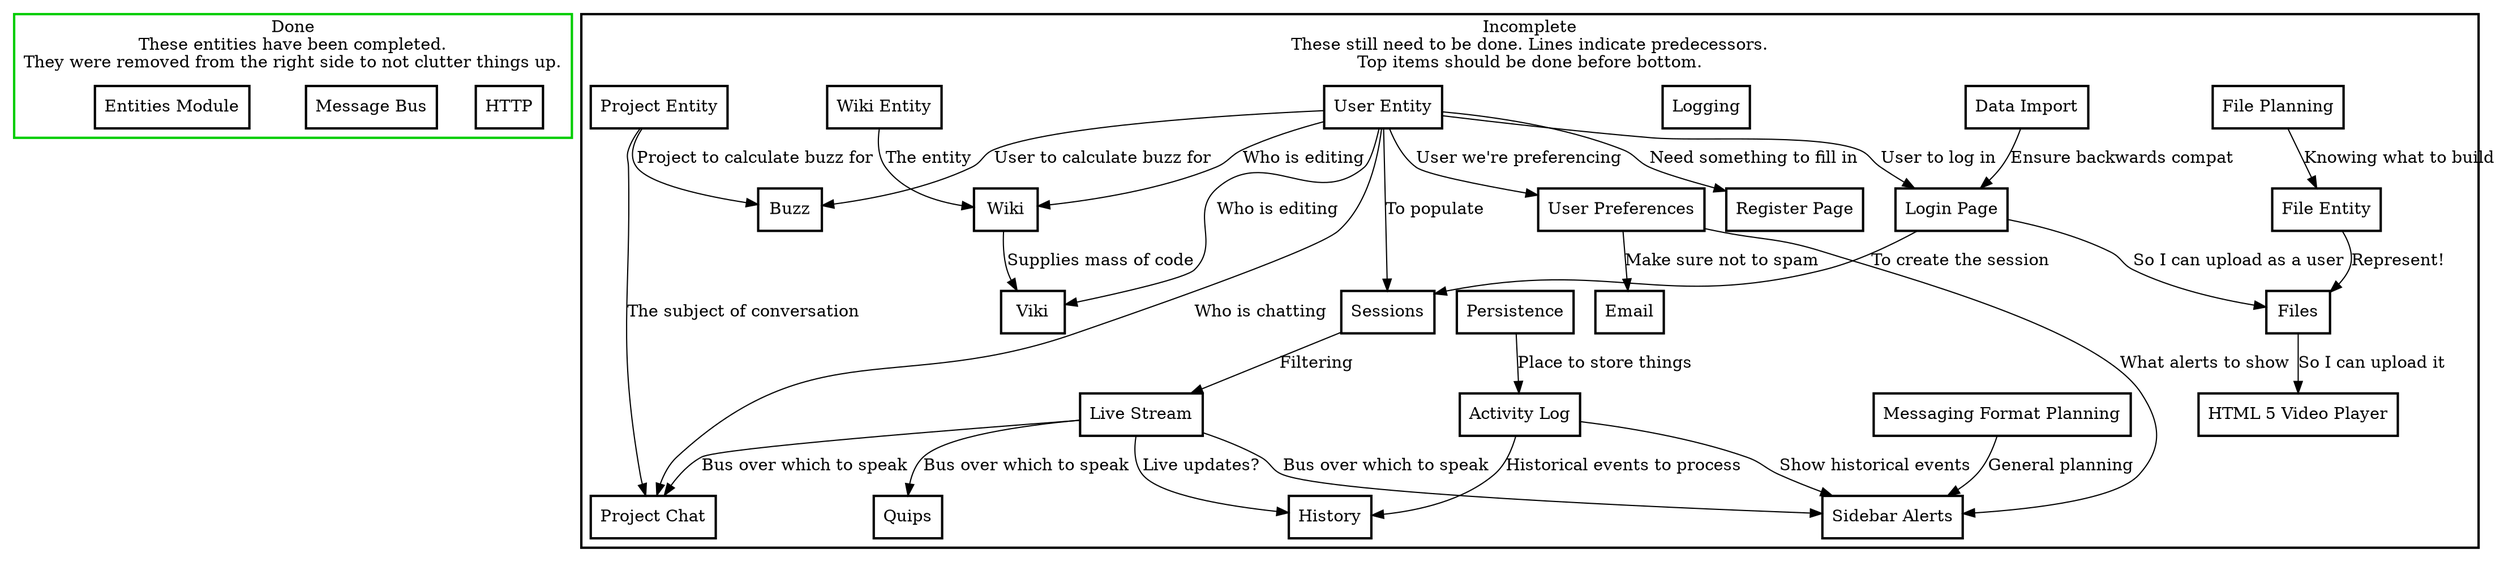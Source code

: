 digraph FeatureList {
#    nodesep = 1.0
    
# Boxes are for servers
    node [shape="box", color=black style=bold];

    subgraph cluster_done {
        style=bold
        color=green3
        shape=box
        label="Done\nThese entities have been completed.\nThey were removed from the right side to not clutter things up."

        http_framework [ label="HTTP" ];
        message_bus [ label="Message Bus" ];        
        entities [ label="Entities Module" ];
    };
    
    subgraph cluster_not {
        style=bold
        color=black
        shape=box
        label="Incomplete\nThese still need to be done. Lines indicate predecessors.\nTop items should be done before bottom."
        
        alert_format_planning [ label="Messaging Format Planning" ];
        activity_log [ label="Activity Log" ];
        buzz [ label="Buzz" ];
        data_import [ label="Data Import" ];
        email [ label="Email" ];
        file_planning [ label="File Planning" ];
        file_entity [ label="File Entity" ];
        files [ label="Files" ];
        header_sayings [ label="Quips" ];
        history_tool [ label="History" ];
        html5_video [ label="HTML 5 Video Player" ];
        live_stream [ label="Live Stream" ];
        login_page [ label="Login Page" ];
        logging [ label="Logging" ];
        persistence [ label="Persistence" ];
        project_chat [ label="Project Chat" ];
        project_entity [ label="Project Entity" ];
        register_page [ label="Register Page" ];
        sessions [ label="Sessions" ];
        sidebar_alerts [ label="Sidebar Alerts" ];
        user_entity [ label="User Entity" ];
        user_preferences [ label="User Preferences" ];
        wiki [ label="Wiki" ];
        wiki_entity [ label="Wiki Entity" ];
        viki [ label="Viki" ];
    }

# File Entity
    file_planning->file_entity [ label="Knowing what to build" ];

# Files
    login_page->files [ label="So I can upload as a user" ];
    file_entity->files [ label="Represent!" ];

# HTML 5 Video
    files->html5_video [ label="So I can upload it" ];

# Email
    user_preferences->email [ label="Make sure not to spam" ];
    
# Activity Log
    persistence->activity_log [ label="Place to store things" ];

# Sessions
    login_page->sessions [ label = "To create the session" ];
    user_entity->sessions [ label = "To populate" ];

# Live stream
    sessions->live_stream [ label = "Filtering" ];
    
# The sidebar alerts needed bits.
    user_preferences->sidebar_alerts [ label = "What alerts to show" ];
    activity_log->sidebar_alerts [ label = "Show historical events" ];
    live_stream->sidebar_alerts [ label = "Bus over which to speak" ];
    alert_format_planning->sidebar_alerts [ label = "General planning" ];

# The login page needed bits.
    user_entity->login_page [ label = "User to log in" ];
    data_import->login_page [ label = "Ensure backwards compat" ];

# History tool
    activity_log->history_tool [ label = "Historical events to process" ];
    live_stream->history_tool [ label = "Live updates?" ];

# Sayings in the headbar
    live_stream->header_sayings [ label = "Bus over which to speak" ];

# Project chat
    live_stream->project_chat [ label = "Bus over which to speak" ];
    project_entity->project_chat [ label = "The subject of conversation" ];
    user_entity->project_chat [ label = "Who is chatting" ];

# Viki
    wiki->viki [ label = "Supplies mass of code" ];
    user_entity->viki [ label = "Who is editing" ];

# Wiki
    user_entity->wiki [ label = "Who is editing" ];
    wiki_entity->wiki [ label = "The entity" ];

# User registration
    user_entity->register_page [ label = "Need something to fill in" ];

# Logging
    

# Buzz
    user_entity->buzz [ label = "User to calculate buzz for" ];
    project_entity->buzz [ label = "Project to calculate buzz for" ];
    
# User Preferences
    user_entity->user_preferences [ label = "User we're preferencing" ];
}